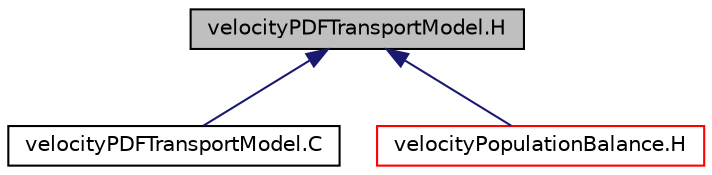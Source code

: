 digraph "velocityPDFTransportModel.H"
{
  bgcolor="transparent";
  edge [fontname="Helvetica",fontsize="10",labelfontname="Helvetica",labelfontsize="10"];
  node [fontname="Helvetica",fontsize="10",shape=record];
  Node44 [label="velocityPDFTransportModel.H",height=0.2,width=0.4,color="black", fillcolor="grey75", style="filled", fontcolor="black"];
  Node44 -> Node45 [dir="back",color="midnightblue",fontsize="10",style="solid",fontname="Helvetica"];
  Node45 [label="velocityPDFTransportModel.C",height=0.2,width=0.4,color="black",URL="$a00371.html"];
  Node44 -> Node46 [dir="back",color="midnightblue",fontsize="10",style="solid",fontname="Helvetica"];
  Node46 [label="velocityPopulationBalance.H",height=0.2,width=0.4,color="red",URL="$a00641.html"];
}
